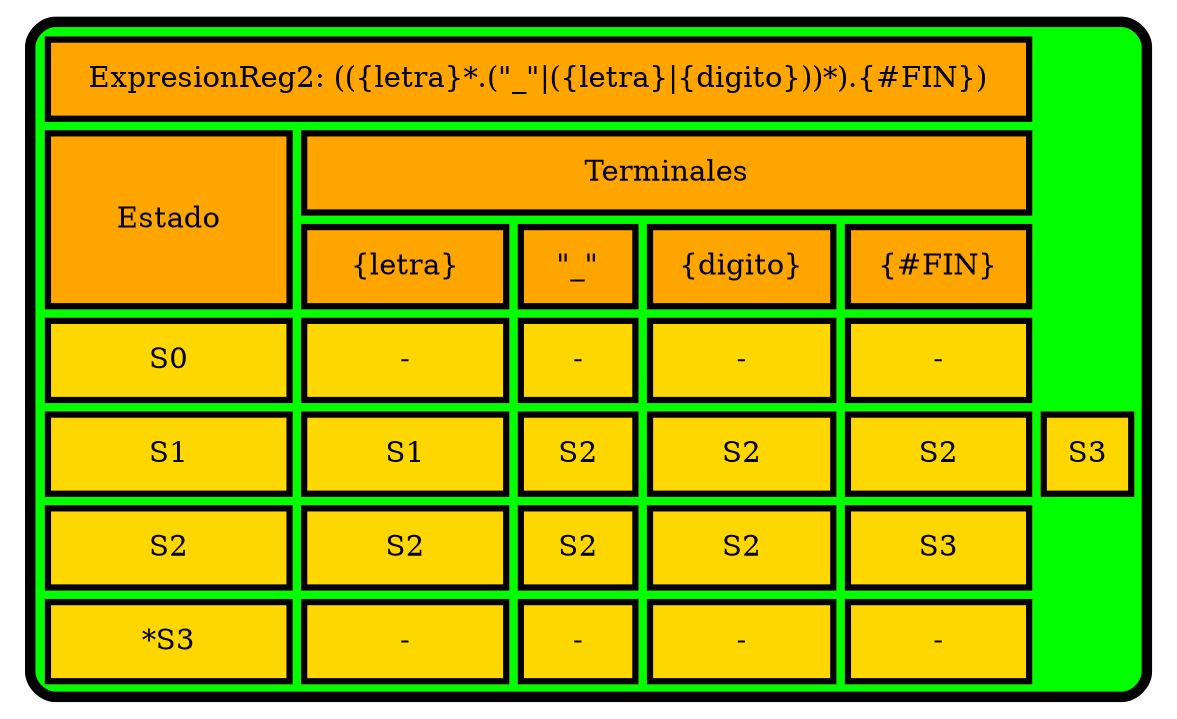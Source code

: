 digraph G { 
label=<
<TABLE border="5" cellspacing="4" cellpadding="10" style="rounded" bgcolor="green" gradientangle="315">
<TR>
<TD border="3"  colspan="5" bgcolor="orange">ExpresionReg2: (({letra}*.("_"|({letra}|{digito}))*).{#FIN})</TD>
</TR>
<TR>
<TD border="3"  rowspan="2" bgcolor="orange">Estado</TD>
<TD border="3"  colspan="4" bgcolor="orange">Terminales</TD>
</TR>
<TR>
<TD border="3" bgcolor="orange">{letra}</TD>
<TD border="3" bgcolor="orange">"_"</TD>
<TD border="3" bgcolor="orange">{digito}</TD>
<TD border="3" bgcolor="orange">{#FIN}</TD>
</TR>
<TR>
<TD border="3"  bgcolor="gold">S0</TD><TD border="3" bgcolor="gold">-</TD>
<TD border="3" bgcolor="gold">-</TD>
<TD border="3" bgcolor="gold">-</TD>
<TD border="3" bgcolor="gold">-</TD>
</TR>
<TR>
<TD border="3"  bgcolor="gold">S1</TD><TD border="3" bgcolor="gold">S1</TD>
<TD border="3" bgcolor="gold">S2</TD>
<TD border="3" bgcolor="gold">S2</TD>
<TD border="3" bgcolor="gold">S2</TD>
<TD border="3" bgcolor="gold">S3</TD>
</TR>
<TR>
<TD border="3"  bgcolor="gold">S2</TD><TD border="3" bgcolor="gold">S2</TD>
<TD border="3" bgcolor="gold">S2</TD>
<TD border="3" bgcolor="gold">S2</TD>
<TD border="3" bgcolor="gold">S3</TD>
</TR>
<TR>
<TD border="3"  bgcolor="gold">*S3</TD><TD border="3" bgcolor="gold">-</TD>
<TD border="3" bgcolor="gold">-</TD>
<TD border="3" bgcolor="gold">-</TD>
<TD border="3" bgcolor="gold">-</TD>
</TR>
</TABLE>>


}